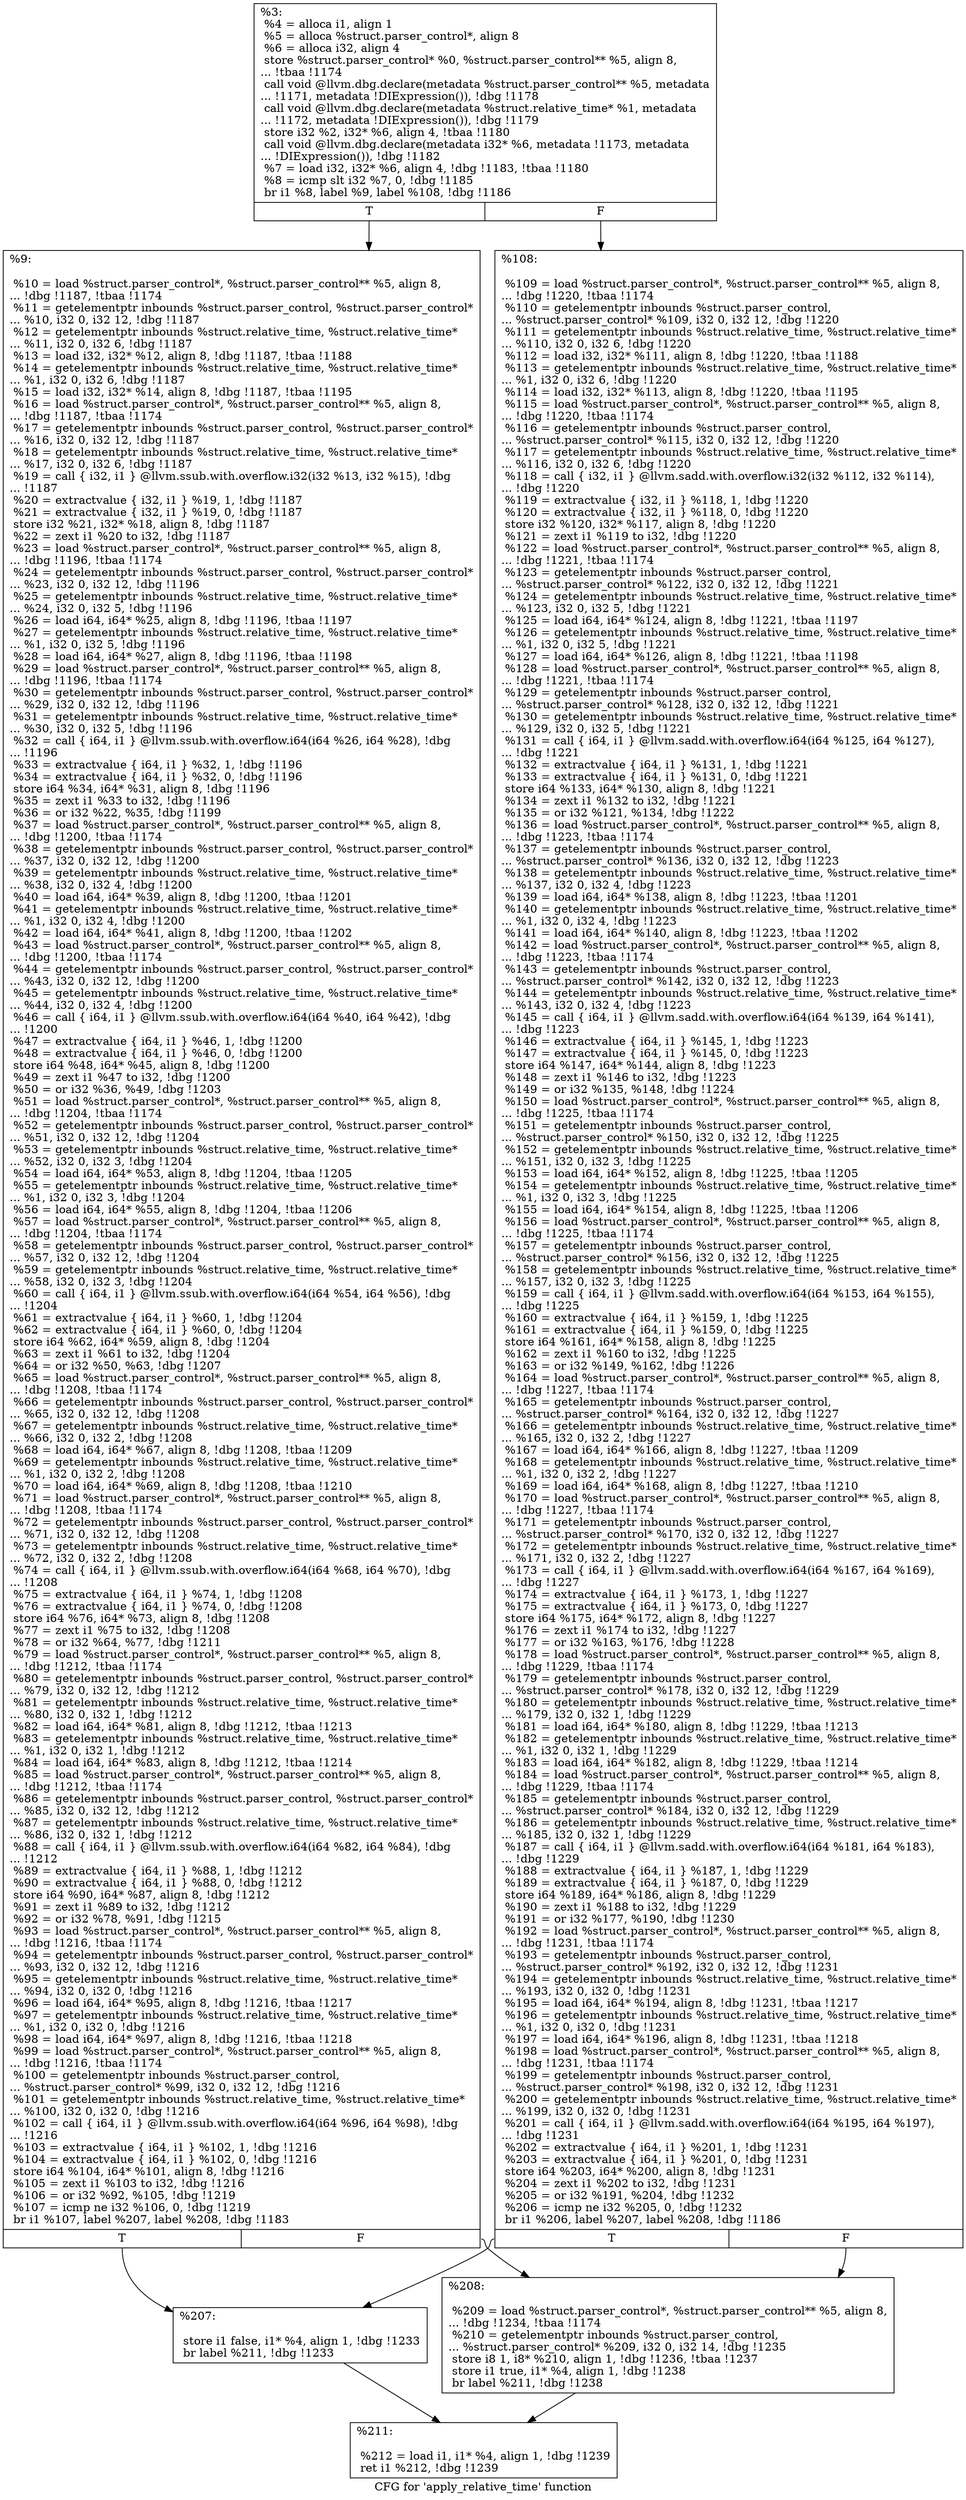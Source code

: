 digraph "CFG for 'apply_relative_time' function" {
	label="CFG for 'apply_relative_time' function";

	Node0x1cbdac0 [shape=record,label="{%3:\l  %4 = alloca i1, align 1\l  %5 = alloca %struct.parser_control*, align 8\l  %6 = alloca i32, align 4\l  store %struct.parser_control* %0, %struct.parser_control** %5, align 8,\l... !tbaa !1174\l  call void @llvm.dbg.declare(metadata %struct.parser_control** %5, metadata\l... !1171, metadata !DIExpression()), !dbg !1178\l  call void @llvm.dbg.declare(metadata %struct.relative_time* %1, metadata\l... !1172, metadata !DIExpression()), !dbg !1179\l  store i32 %2, i32* %6, align 4, !tbaa !1180\l  call void @llvm.dbg.declare(metadata i32* %6, metadata !1173, metadata\l... !DIExpression()), !dbg !1182\l  %7 = load i32, i32* %6, align 4, !dbg !1183, !tbaa !1180\l  %8 = icmp slt i32 %7, 0, !dbg !1185\l  br i1 %8, label %9, label %108, !dbg !1186\l|{<s0>T|<s1>F}}"];
	Node0x1cbdac0:s0 -> Node0x1cbdbd0;
	Node0x1cbdac0:s1 -> Node0x1cbdc20;
	Node0x1cbdbd0 [shape=record,label="{%9:\l\l  %10 = load %struct.parser_control*, %struct.parser_control** %5, align 8,\l... !dbg !1187, !tbaa !1174\l  %11 = getelementptr inbounds %struct.parser_control, %struct.parser_control*\l... %10, i32 0, i32 12, !dbg !1187\l  %12 = getelementptr inbounds %struct.relative_time, %struct.relative_time*\l... %11, i32 0, i32 6, !dbg !1187\l  %13 = load i32, i32* %12, align 8, !dbg !1187, !tbaa !1188\l  %14 = getelementptr inbounds %struct.relative_time, %struct.relative_time*\l... %1, i32 0, i32 6, !dbg !1187\l  %15 = load i32, i32* %14, align 8, !dbg !1187, !tbaa !1195\l  %16 = load %struct.parser_control*, %struct.parser_control** %5, align 8,\l... !dbg !1187, !tbaa !1174\l  %17 = getelementptr inbounds %struct.parser_control, %struct.parser_control*\l... %16, i32 0, i32 12, !dbg !1187\l  %18 = getelementptr inbounds %struct.relative_time, %struct.relative_time*\l... %17, i32 0, i32 6, !dbg !1187\l  %19 = call \{ i32, i1 \} @llvm.ssub.with.overflow.i32(i32 %13, i32 %15), !dbg\l... !1187\l  %20 = extractvalue \{ i32, i1 \} %19, 1, !dbg !1187\l  %21 = extractvalue \{ i32, i1 \} %19, 0, !dbg !1187\l  store i32 %21, i32* %18, align 8, !dbg !1187\l  %22 = zext i1 %20 to i32, !dbg !1187\l  %23 = load %struct.parser_control*, %struct.parser_control** %5, align 8,\l... !dbg !1196, !tbaa !1174\l  %24 = getelementptr inbounds %struct.parser_control, %struct.parser_control*\l... %23, i32 0, i32 12, !dbg !1196\l  %25 = getelementptr inbounds %struct.relative_time, %struct.relative_time*\l... %24, i32 0, i32 5, !dbg !1196\l  %26 = load i64, i64* %25, align 8, !dbg !1196, !tbaa !1197\l  %27 = getelementptr inbounds %struct.relative_time, %struct.relative_time*\l... %1, i32 0, i32 5, !dbg !1196\l  %28 = load i64, i64* %27, align 8, !dbg !1196, !tbaa !1198\l  %29 = load %struct.parser_control*, %struct.parser_control** %5, align 8,\l... !dbg !1196, !tbaa !1174\l  %30 = getelementptr inbounds %struct.parser_control, %struct.parser_control*\l... %29, i32 0, i32 12, !dbg !1196\l  %31 = getelementptr inbounds %struct.relative_time, %struct.relative_time*\l... %30, i32 0, i32 5, !dbg !1196\l  %32 = call \{ i64, i1 \} @llvm.ssub.with.overflow.i64(i64 %26, i64 %28), !dbg\l... !1196\l  %33 = extractvalue \{ i64, i1 \} %32, 1, !dbg !1196\l  %34 = extractvalue \{ i64, i1 \} %32, 0, !dbg !1196\l  store i64 %34, i64* %31, align 8, !dbg !1196\l  %35 = zext i1 %33 to i32, !dbg !1196\l  %36 = or i32 %22, %35, !dbg !1199\l  %37 = load %struct.parser_control*, %struct.parser_control** %5, align 8,\l... !dbg !1200, !tbaa !1174\l  %38 = getelementptr inbounds %struct.parser_control, %struct.parser_control*\l... %37, i32 0, i32 12, !dbg !1200\l  %39 = getelementptr inbounds %struct.relative_time, %struct.relative_time*\l... %38, i32 0, i32 4, !dbg !1200\l  %40 = load i64, i64* %39, align 8, !dbg !1200, !tbaa !1201\l  %41 = getelementptr inbounds %struct.relative_time, %struct.relative_time*\l... %1, i32 0, i32 4, !dbg !1200\l  %42 = load i64, i64* %41, align 8, !dbg !1200, !tbaa !1202\l  %43 = load %struct.parser_control*, %struct.parser_control** %5, align 8,\l... !dbg !1200, !tbaa !1174\l  %44 = getelementptr inbounds %struct.parser_control, %struct.parser_control*\l... %43, i32 0, i32 12, !dbg !1200\l  %45 = getelementptr inbounds %struct.relative_time, %struct.relative_time*\l... %44, i32 0, i32 4, !dbg !1200\l  %46 = call \{ i64, i1 \} @llvm.ssub.with.overflow.i64(i64 %40, i64 %42), !dbg\l... !1200\l  %47 = extractvalue \{ i64, i1 \} %46, 1, !dbg !1200\l  %48 = extractvalue \{ i64, i1 \} %46, 0, !dbg !1200\l  store i64 %48, i64* %45, align 8, !dbg !1200\l  %49 = zext i1 %47 to i32, !dbg !1200\l  %50 = or i32 %36, %49, !dbg !1203\l  %51 = load %struct.parser_control*, %struct.parser_control** %5, align 8,\l... !dbg !1204, !tbaa !1174\l  %52 = getelementptr inbounds %struct.parser_control, %struct.parser_control*\l... %51, i32 0, i32 12, !dbg !1204\l  %53 = getelementptr inbounds %struct.relative_time, %struct.relative_time*\l... %52, i32 0, i32 3, !dbg !1204\l  %54 = load i64, i64* %53, align 8, !dbg !1204, !tbaa !1205\l  %55 = getelementptr inbounds %struct.relative_time, %struct.relative_time*\l... %1, i32 0, i32 3, !dbg !1204\l  %56 = load i64, i64* %55, align 8, !dbg !1204, !tbaa !1206\l  %57 = load %struct.parser_control*, %struct.parser_control** %5, align 8,\l... !dbg !1204, !tbaa !1174\l  %58 = getelementptr inbounds %struct.parser_control, %struct.parser_control*\l... %57, i32 0, i32 12, !dbg !1204\l  %59 = getelementptr inbounds %struct.relative_time, %struct.relative_time*\l... %58, i32 0, i32 3, !dbg !1204\l  %60 = call \{ i64, i1 \} @llvm.ssub.with.overflow.i64(i64 %54, i64 %56), !dbg\l... !1204\l  %61 = extractvalue \{ i64, i1 \} %60, 1, !dbg !1204\l  %62 = extractvalue \{ i64, i1 \} %60, 0, !dbg !1204\l  store i64 %62, i64* %59, align 8, !dbg !1204\l  %63 = zext i1 %61 to i32, !dbg !1204\l  %64 = or i32 %50, %63, !dbg !1207\l  %65 = load %struct.parser_control*, %struct.parser_control** %5, align 8,\l... !dbg !1208, !tbaa !1174\l  %66 = getelementptr inbounds %struct.parser_control, %struct.parser_control*\l... %65, i32 0, i32 12, !dbg !1208\l  %67 = getelementptr inbounds %struct.relative_time, %struct.relative_time*\l... %66, i32 0, i32 2, !dbg !1208\l  %68 = load i64, i64* %67, align 8, !dbg !1208, !tbaa !1209\l  %69 = getelementptr inbounds %struct.relative_time, %struct.relative_time*\l... %1, i32 0, i32 2, !dbg !1208\l  %70 = load i64, i64* %69, align 8, !dbg !1208, !tbaa !1210\l  %71 = load %struct.parser_control*, %struct.parser_control** %5, align 8,\l... !dbg !1208, !tbaa !1174\l  %72 = getelementptr inbounds %struct.parser_control, %struct.parser_control*\l... %71, i32 0, i32 12, !dbg !1208\l  %73 = getelementptr inbounds %struct.relative_time, %struct.relative_time*\l... %72, i32 0, i32 2, !dbg !1208\l  %74 = call \{ i64, i1 \} @llvm.ssub.with.overflow.i64(i64 %68, i64 %70), !dbg\l... !1208\l  %75 = extractvalue \{ i64, i1 \} %74, 1, !dbg !1208\l  %76 = extractvalue \{ i64, i1 \} %74, 0, !dbg !1208\l  store i64 %76, i64* %73, align 8, !dbg !1208\l  %77 = zext i1 %75 to i32, !dbg !1208\l  %78 = or i32 %64, %77, !dbg !1211\l  %79 = load %struct.parser_control*, %struct.parser_control** %5, align 8,\l... !dbg !1212, !tbaa !1174\l  %80 = getelementptr inbounds %struct.parser_control, %struct.parser_control*\l... %79, i32 0, i32 12, !dbg !1212\l  %81 = getelementptr inbounds %struct.relative_time, %struct.relative_time*\l... %80, i32 0, i32 1, !dbg !1212\l  %82 = load i64, i64* %81, align 8, !dbg !1212, !tbaa !1213\l  %83 = getelementptr inbounds %struct.relative_time, %struct.relative_time*\l... %1, i32 0, i32 1, !dbg !1212\l  %84 = load i64, i64* %83, align 8, !dbg !1212, !tbaa !1214\l  %85 = load %struct.parser_control*, %struct.parser_control** %5, align 8,\l... !dbg !1212, !tbaa !1174\l  %86 = getelementptr inbounds %struct.parser_control, %struct.parser_control*\l... %85, i32 0, i32 12, !dbg !1212\l  %87 = getelementptr inbounds %struct.relative_time, %struct.relative_time*\l... %86, i32 0, i32 1, !dbg !1212\l  %88 = call \{ i64, i1 \} @llvm.ssub.with.overflow.i64(i64 %82, i64 %84), !dbg\l... !1212\l  %89 = extractvalue \{ i64, i1 \} %88, 1, !dbg !1212\l  %90 = extractvalue \{ i64, i1 \} %88, 0, !dbg !1212\l  store i64 %90, i64* %87, align 8, !dbg !1212\l  %91 = zext i1 %89 to i32, !dbg !1212\l  %92 = or i32 %78, %91, !dbg !1215\l  %93 = load %struct.parser_control*, %struct.parser_control** %5, align 8,\l... !dbg !1216, !tbaa !1174\l  %94 = getelementptr inbounds %struct.parser_control, %struct.parser_control*\l... %93, i32 0, i32 12, !dbg !1216\l  %95 = getelementptr inbounds %struct.relative_time, %struct.relative_time*\l... %94, i32 0, i32 0, !dbg !1216\l  %96 = load i64, i64* %95, align 8, !dbg !1216, !tbaa !1217\l  %97 = getelementptr inbounds %struct.relative_time, %struct.relative_time*\l... %1, i32 0, i32 0, !dbg !1216\l  %98 = load i64, i64* %97, align 8, !dbg !1216, !tbaa !1218\l  %99 = load %struct.parser_control*, %struct.parser_control** %5, align 8,\l... !dbg !1216, !tbaa !1174\l  %100 = getelementptr inbounds %struct.parser_control,\l... %struct.parser_control* %99, i32 0, i32 12, !dbg !1216\l  %101 = getelementptr inbounds %struct.relative_time, %struct.relative_time*\l... %100, i32 0, i32 0, !dbg !1216\l  %102 = call \{ i64, i1 \} @llvm.ssub.with.overflow.i64(i64 %96, i64 %98), !dbg\l... !1216\l  %103 = extractvalue \{ i64, i1 \} %102, 1, !dbg !1216\l  %104 = extractvalue \{ i64, i1 \} %102, 0, !dbg !1216\l  store i64 %104, i64* %101, align 8, !dbg !1216\l  %105 = zext i1 %103 to i32, !dbg !1216\l  %106 = or i32 %92, %105, !dbg !1219\l  %107 = icmp ne i32 %106, 0, !dbg !1219\l  br i1 %107, label %207, label %208, !dbg !1183\l|{<s0>T|<s1>F}}"];
	Node0x1cbdbd0:s0 -> Node0x1cbdc70;
	Node0x1cbdbd0:s1 -> Node0x1cbdcc0;
	Node0x1cbdc20 [shape=record,label="{%108:\l\l  %109 = load %struct.parser_control*, %struct.parser_control** %5, align 8,\l... !dbg !1220, !tbaa !1174\l  %110 = getelementptr inbounds %struct.parser_control,\l... %struct.parser_control* %109, i32 0, i32 12, !dbg !1220\l  %111 = getelementptr inbounds %struct.relative_time, %struct.relative_time*\l... %110, i32 0, i32 6, !dbg !1220\l  %112 = load i32, i32* %111, align 8, !dbg !1220, !tbaa !1188\l  %113 = getelementptr inbounds %struct.relative_time, %struct.relative_time*\l... %1, i32 0, i32 6, !dbg !1220\l  %114 = load i32, i32* %113, align 8, !dbg !1220, !tbaa !1195\l  %115 = load %struct.parser_control*, %struct.parser_control** %5, align 8,\l... !dbg !1220, !tbaa !1174\l  %116 = getelementptr inbounds %struct.parser_control,\l... %struct.parser_control* %115, i32 0, i32 12, !dbg !1220\l  %117 = getelementptr inbounds %struct.relative_time, %struct.relative_time*\l... %116, i32 0, i32 6, !dbg !1220\l  %118 = call \{ i32, i1 \} @llvm.sadd.with.overflow.i32(i32 %112, i32 %114),\l... !dbg !1220\l  %119 = extractvalue \{ i32, i1 \} %118, 1, !dbg !1220\l  %120 = extractvalue \{ i32, i1 \} %118, 0, !dbg !1220\l  store i32 %120, i32* %117, align 8, !dbg !1220\l  %121 = zext i1 %119 to i32, !dbg !1220\l  %122 = load %struct.parser_control*, %struct.parser_control** %5, align 8,\l... !dbg !1221, !tbaa !1174\l  %123 = getelementptr inbounds %struct.parser_control,\l... %struct.parser_control* %122, i32 0, i32 12, !dbg !1221\l  %124 = getelementptr inbounds %struct.relative_time, %struct.relative_time*\l... %123, i32 0, i32 5, !dbg !1221\l  %125 = load i64, i64* %124, align 8, !dbg !1221, !tbaa !1197\l  %126 = getelementptr inbounds %struct.relative_time, %struct.relative_time*\l... %1, i32 0, i32 5, !dbg !1221\l  %127 = load i64, i64* %126, align 8, !dbg !1221, !tbaa !1198\l  %128 = load %struct.parser_control*, %struct.parser_control** %5, align 8,\l... !dbg !1221, !tbaa !1174\l  %129 = getelementptr inbounds %struct.parser_control,\l... %struct.parser_control* %128, i32 0, i32 12, !dbg !1221\l  %130 = getelementptr inbounds %struct.relative_time, %struct.relative_time*\l... %129, i32 0, i32 5, !dbg !1221\l  %131 = call \{ i64, i1 \} @llvm.sadd.with.overflow.i64(i64 %125, i64 %127),\l... !dbg !1221\l  %132 = extractvalue \{ i64, i1 \} %131, 1, !dbg !1221\l  %133 = extractvalue \{ i64, i1 \} %131, 0, !dbg !1221\l  store i64 %133, i64* %130, align 8, !dbg !1221\l  %134 = zext i1 %132 to i32, !dbg !1221\l  %135 = or i32 %121, %134, !dbg !1222\l  %136 = load %struct.parser_control*, %struct.parser_control** %5, align 8,\l... !dbg !1223, !tbaa !1174\l  %137 = getelementptr inbounds %struct.parser_control,\l... %struct.parser_control* %136, i32 0, i32 12, !dbg !1223\l  %138 = getelementptr inbounds %struct.relative_time, %struct.relative_time*\l... %137, i32 0, i32 4, !dbg !1223\l  %139 = load i64, i64* %138, align 8, !dbg !1223, !tbaa !1201\l  %140 = getelementptr inbounds %struct.relative_time, %struct.relative_time*\l... %1, i32 0, i32 4, !dbg !1223\l  %141 = load i64, i64* %140, align 8, !dbg !1223, !tbaa !1202\l  %142 = load %struct.parser_control*, %struct.parser_control** %5, align 8,\l... !dbg !1223, !tbaa !1174\l  %143 = getelementptr inbounds %struct.parser_control,\l... %struct.parser_control* %142, i32 0, i32 12, !dbg !1223\l  %144 = getelementptr inbounds %struct.relative_time, %struct.relative_time*\l... %143, i32 0, i32 4, !dbg !1223\l  %145 = call \{ i64, i1 \} @llvm.sadd.with.overflow.i64(i64 %139, i64 %141),\l... !dbg !1223\l  %146 = extractvalue \{ i64, i1 \} %145, 1, !dbg !1223\l  %147 = extractvalue \{ i64, i1 \} %145, 0, !dbg !1223\l  store i64 %147, i64* %144, align 8, !dbg !1223\l  %148 = zext i1 %146 to i32, !dbg !1223\l  %149 = or i32 %135, %148, !dbg !1224\l  %150 = load %struct.parser_control*, %struct.parser_control** %5, align 8,\l... !dbg !1225, !tbaa !1174\l  %151 = getelementptr inbounds %struct.parser_control,\l... %struct.parser_control* %150, i32 0, i32 12, !dbg !1225\l  %152 = getelementptr inbounds %struct.relative_time, %struct.relative_time*\l... %151, i32 0, i32 3, !dbg !1225\l  %153 = load i64, i64* %152, align 8, !dbg !1225, !tbaa !1205\l  %154 = getelementptr inbounds %struct.relative_time, %struct.relative_time*\l... %1, i32 0, i32 3, !dbg !1225\l  %155 = load i64, i64* %154, align 8, !dbg !1225, !tbaa !1206\l  %156 = load %struct.parser_control*, %struct.parser_control** %5, align 8,\l... !dbg !1225, !tbaa !1174\l  %157 = getelementptr inbounds %struct.parser_control,\l... %struct.parser_control* %156, i32 0, i32 12, !dbg !1225\l  %158 = getelementptr inbounds %struct.relative_time, %struct.relative_time*\l... %157, i32 0, i32 3, !dbg !1225\l  %159 = call \{ i64, i1 \} @llvm.sadd.with.overflow.i64(i64 %153, i64 %155),\l... !dbg !1225\l  %160 = extractvalue \{ i64, i1 \} %159, 1, !dbg !1225\l  %161 = extractvalue \{ i64, i1 \} %159, 0, !dbg !1225\l  store i64 %161, i64* %158, align 8, !dbg !1225\l  %162 = zext i1 %160 to i32, !dbg !1225\l  %163 = or i32 %149, %162, !dbg !1226\l  %164 = load %struct.parser_control*, %struct.parser_control** %5, align 8,\l... !dbg !1227, !tbaa !1174\l  %165 = getelementptr inbounds %struct.parser_control,\l... %struct.parser_control* %164, i32 0, i32 12, !dbg !1227\l  %166 = getelementptr inbounds %struct.relative_time, %struct.relative_time*\l... %165, i32 0, i32 2, !dbg !1227\l  %167 = load i64, i64* %166, align 8, !dbg !1227, !tbaa !1209\l  %168 = getelementptr inbounds %struct.relative_time, %struct.relative_time*\l... %1, i32 0, i32 2, !dbg !1227\l  %169 = load i64, i64* %168, align 8, !dbg !1227, !tbaa !1210\l  %170 = load %struct.parser_control*, %struct.parser_control** %5, align 8,\l... !dbg !1227, !tbaa !1174\l  %171 = getelementptr inbounds %struct.parser_control,\l... %struct.parser_control* %170, i32 0, i32 12, !dbg !1227\l  %172 = getelementptr inbounds %struct.relative_time, %struct.relative_time*\l... %171, i32 0, i32 2, !dbg !1227\l  %173 = call \{ i64, i1 \} @llvm.sadd.with.overflow.i64(i64 %167, i64 %169),\l... !dbg !1227\l  %174 = extractvalue \{ i64, i1 \} %173, 1, !dbg !1227\l  %175 = extractvalue \{ i64, i1 \} %173, 0, !dbg !1227\l  store i64 %175, i64* %172, align 8, !dbg !1227\l  %176 = zext i1 %174 to i32, !dbg !1227\l  %177 = or i32 %163, %176, !dbg !1228\l  %178 = load %struct.parser_control*, %struct.parser_control** %5, align 8,\l... !dbg !1229, !tbaa !1174\l  %179 = getelementptr inbounds %struct.parser_control,\l... %struct.parser_control* %178, i32 0, i32 12, !dbg !1229\l  %180 = getelementptr inbounds %struct.relative_time, %struct.relative_time*\l... %179, i32 0, i32 1, !dbg !1229\l  %181 = load i64, i64* %180, align 8, !dbg !1229, !tbaa !1213\l  %182 = getelementptr inbounds %struct.relative_time, %struct.relative_time*\l... %1, i32 0, i32 1, !dbg !1229\l  %183 = load i64, i64* %182, align 8, !dbg !1229, !tbaa !1214\l  %184 = load %struct.parser_control*, %struct.parser_control** %5, align 8,\l... !dbg !1229, !tbaa !1174\l  %185 = getelementptr inbounds %struct.parser_control,\l... %struct.parser_control* %184, i32 0, i32 12, !dbg !1229\l  %186 = getelementptr inbounds %struct.relative_time, %struct.relative_time*\l... %185, i32 0, i32 1, !dbg !1229\l  %187 = call \{ i64, i1 \} @llvm.sadd.with.overflow.i64(i64 %181, i64 %183),\l... !dbg !1229\l  %188 = extractvalue \{ i64, i1 \} %187, 1, !dbg !1229\l  %189 = extractvalue \{ i64, i1 \} %187, 0, !dbg !1229\l  store i64 %189, i64* %186, align 8, !dbg !1229\l  %190 = zext i1 %188 to i32, !dbg !1229\l  %191 = or i32 %177, %190, !dbg !1230\l  %192 = load %struct.parser_control*, %struct.parser_control** %5, align 8,\l... !dbg !1231, !tbaa !1174\l  %193 = getelementptr inbounds %struct.parser_control,\l... %struct.parser_control* %192, i32 0, i32 12, !dbg !1231\l  %194 = getelementptr inbounds %struct.relative_time, %struct.relative_time*\l... %193, i32 0, i32 0, !dbg !1231\l  %195 = load i64, i64* %194, align 8, !dbg !1231, !tbaa !1217\l  %196 = getelementptr inbounds %struct.relative_time, %struct.relative_time*\l... %1, i32 0, i32 0, !dbg !1231\l  %197 = load i64, i64* %196, align 8, !dbg !1231, !tbaa !1218\l  %198 = load %struct.parser_control*, %struct.parser_control** %5, align 8,\l... !dbg !1231, !tbaa !1174\l  %199 = getelementptr inbounds %struct.parser_control,\l... %struct.parser_control* %198, i32 0, i32 12, !dbg !1231\l  %200 = getelementptr inbounds %struct.relative_time, %struct.relative_time*\l... %199, i32 0, i32 0, !dbg !1231\l  %201 = call \{ i64, i1 \} @llvm.sadd.with.overflow.i64(i64 %195, i64 %197),\l... !dbg !1231\l  %202 = extractvalue \{ i64, i1 \} %201, 1, !dbg !1231\l  %203 = extractvalue \{ i64, i1 \} %201, 0, !dbg !1231\l  store i64 %203, i64* %200, align 8, !dbg !1231\l  %204 = zext i1 %202 to i32, !dbg !1231\l  %205 = or i32 %191, %204, !dbg !1232\l  %206 = icmp ne i32 %205, 0, !dbg !1232\l  br i1 %206, label %207, label %208, !dbg !1186\l|{<s0>T|<s1>F}}"];
	Node0x1cbdc20:s0 -> Node0x1cbdc70;
	Node0x1cbdc20:s1 -> Node0x1cbdcc0;
	Node0x1cbdc70 [shape=record,label="{%207:\l\l  store i1 false, i1* %4, align 1, !dbg !1233\l  br label %211, !dbg !1233\l}"];
	Node0x1cbdc70 -> Node0x1cbdd10;
	Node0x1cbdcc0 [shape=record,label="{%208:\l\l  %209 = load %struct.parser_control*, %struct.parser_control** %5, align 8,\l... !dbg !1234, !tbaa !1174\l  %210 = getelementptr inbounds %struct.parser_control,\l... %struct.parser_control* %209, i32 0, i32 14, !dbg !1235\l  store i8 1, i8* %210, align 1, !dbg !1236, !tbaa !1237\l  store i1 true, i1* %4, align 1, !dbg !1238\l  br label %211, !dbg !1238\l}"];
	Node0x1cbdcc0 -> Node0x1cbdd10;
	Node0x1cbdd10 [shape=record,label="{%211:\l\l  %212 = load i1, i1* %4, align 1, !dbg !1239\l  ret i1 %212, !dbg !1239\l}"];
}
